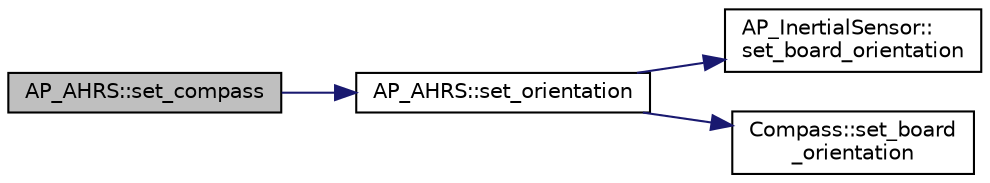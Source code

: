 digraph "AP_AHRS::set_compass"
{
 // INTERACTIVE_SVG=YES
  edge [fontname="Helvetica",fontsize="10",labelfontname="Helvetica",labelfontsize="10"];
  node [fontname="Helvetica",fontsize="10",shape=record];
  rankdir="LR";
  Node1 [label="AP_AHRS::set_compass",height=0.2,width=0.4,color="black", fillcolor="grey75", style="filled" fontcolor="black"];
  Node1 -> Node2 [color="midnightblue",fontsize="10",style="solid",fontname="Helvetica"];
  Node2 [label="AP_AHRS::set_orientation",height=0.2,width=0.4,color="black", fillcolor="white", style="filled",URL="$classAP__AHRS.html#a14804b801de65ce6d904c804b4795657"];
  Node2 -> Node3 [color="midnightblue",fontsize="10",style="solid",fontname="Helvetica"];
  Node3 [label="AP_InertialSensor::\lset_board_orientation",height=0.2,width=0.4,color="black", fillcolor="white", style="filled",URL="$classAP__InertialSensor.html#ac2b205f3b51b656ed1373b48d1524db6"];
  Node2 -> Node4 [color="midnightblue",fontsize="10",style="solid",fontname="Helvetica"];
  Node4 [label="Compass::set_board\l_orientation",height=0.2,width=0.4,color="black", fillcolor="white", style="filled",URL="$classCompass.html#a9b827b915597e590ea05fab467e676b0"];
}
